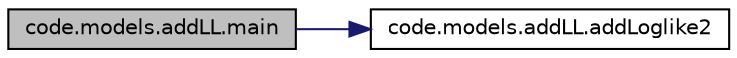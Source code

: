 digraph "code.models.addLL.main"
{
  edge [fontname="Helvetica",fontsize="10",labelfontname="Helvetica",labelfontsize="10"];
  node [fontname="Helvetica",fontsize="10",shape=record];
  rankdir="LR";
  Node3 [label="code.models.addLL.main",height=0.2,width=0.4,color="black", fillcolor="grey75", style="filled", fontcolor="black"];
  Node3 -> Node4 [color="midnightblue",fontsize="10",style="solid",fontname="Helvetica"];
  Node4 [label="code.models.addLL.addLoglike2",height=0.2,width=0.4,color="black", fillcolor="white", style="filled",URL="$namespacecode_1_1models_1_1add_l_l.html#a99377e1e2bf4a7ef93cfc6897d39fea9"];
}
